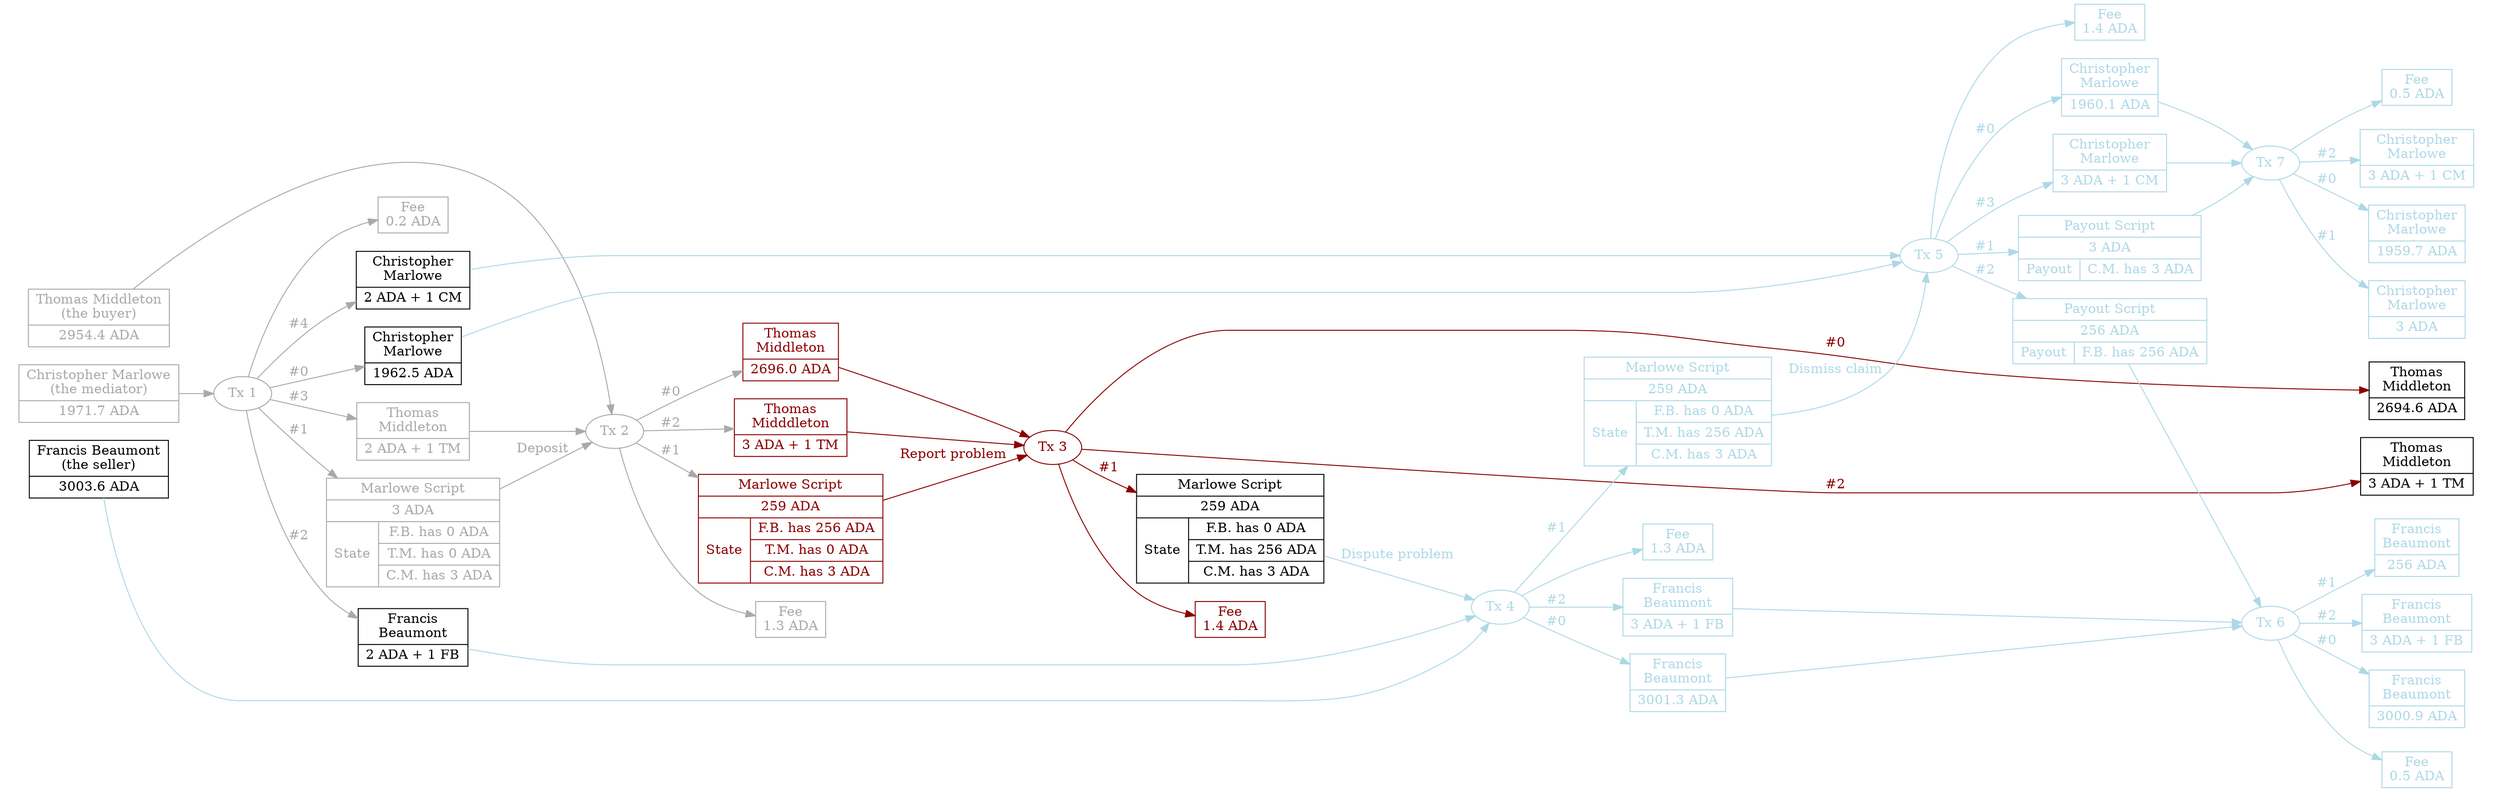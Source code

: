 digraph EscrowUtxos {


rankdir=LR

node [shape=record]


subgraph cluster_0m {

peripheries=0

Tx0MediatorAda [label="Christopher Marlowe\n(the mediator)|1971.7 ADA" color=darkgray fontcolor=darkgray]

Tx0SellerAda [label="Francis Beaumont\n(the seller)|3003.6 ADA" color=black fontcolor=black]

Tx0BuyerAda [label="Thomas Middleton\n(the buyer)|2954.4 ADA" color=darkgray fontcolor=darkgray]

}


Tx1 [shape=oval label="Tx 1" color=darkgray fontcolor=darkgray]

Tx0MediatorAda -> Tx1 [color=darkgray fontcolor=darkgray]


Tx1_1 [label="Marlowe Script|3 ADA|{State|{F.B. has 0 ADA|T.M. has 0 ADA|C.M. has 3 ADA}}" color=darkgray fontcolor=darkgray]

Tx1 -> Tx1_1 [label="#1" color=darkgray fontcolor=darkgray]


Tx1_0 [label="Christopher\nMarlowe|1962.5 ADA" color=black fontcolor=black]

Tx1 -> Tx1_0 [label="#0" color=darkgray fontcolor=darkgray]


Tx0MediatorToken [label="Christopher\nMarlowe|2 ADA + 1 CM" color=black fontcolor=black]

Tx1 -> Tx0MediatorToken [label="#4" color=darkgray fontcolor=darkgray]


Tx0SellerToken [label="Francis\nBeaumont|2 ADA + 1 FB" color=black fontcolor=black]

Tx1 -> Tx0SellerToken [label="#2" color=darkgray fontcolor=darkgray]


Tx0BuyerToken [label="Thomas\nMiddleton|2 ADA + 1 TM" color=darkgray fontcolor=darkgray]

Tx1 -> Tx0BuyerToken [label="#3" color=darkgray fontcolor=darkgray]


Tx1_Fee [label="Fee\n0.2 ADA" color=darkgray fontcolor=darkgray]

Tx1 -> Tx1_Fee [color=darkgray fontcolor=darkgray]


Tx2 [shape=oval label="Tx 2" color=darkgray fontcolor=darkgray]

Tx1_1 -> Tx2 [label="Deposit" color=darkgray fontcolor=darkgray]

Tx0BuyerAda -> Tx2 [color=darkgray fontcolor=darkgray]

Tx0BuyerToken -> Tx2 [color=darkgray fontcolor=darkgray]


subgraph cluster_2 {

peripheries=0

Tx2_0 [label="Thomas\nMiddleton|2696.0 ADA" color=darkred fontcolor=darkred]

Tx2_2 [label="Thomas\nMidddleton|3 ADA + 1 TM" color=darkred fontcolor=darkred]

}

Tx2 -> Tx2_0 [label="#0" color=darkgray fontcolor=darkgray]

Tx2 -> Tx2_2 [label="#2" color=darkgray fontcolor=darkgray]


Tx2_1 [label="Marlowe Script|259 ADA|{State|{F.B. has 256 ADA|T.M. has 0 ADA|C.M. has 3 ADA}}" color=darkred fontcolor=darkred]

Tx2 -> Tx2_1 [label="#1" color=darkgray fontcolor=darkgray]


Tx2_Fee [label="Fee\n1.3 ADA" color=darkgray fontcolor=darkgray]

Tx2 -> Tx2_Fee [color=darkgray fontcolor=darkgray]


Tx3 [shape=oval label="Tx 3" color=darkred fontcolor=darkred]

Tx2_1 -> Tx3 [label="Report problem" color=darkred fontcolor=darkred]

Tx2_0 -> Tx3 [color=darkred fontcolor=darkred]

Tx2_2 -> Tx3 [color=darkred fontcolor=darkred]


Tx3_1 [label="Marlowe Script|259 ADA|{State|{F.B. has 0 ADA|T.M. has 256 ADA|C.M. has 3 ADA}}" color=black fontcolor=black]

Tx3 -> Tx3_1 [label="#1" color=darkred fontcolor=darkred]


Tx3_Fee [label="Fee\n1.4 ADA" color=darkred fontcolor=darkred]

Tx3 -> Tx3_Fee [color=darkred fontcolor=darkred]


Tx4 [shape=oval label="Tx 4" color=lightblue fontcolor=lightblue]

Tx3_1 -> Tx4 [label="Dispute problem" color=lightblue fontcolor=lightblue]

Tx0SellerAda -> Tx4 [color=lightblue fontcolor=lightblue]

Tx0SellerToken -> Tx4 [color=lightblue fontcolor=lightblue]


subgraph cluster_4 {

peripheries=0

Tx4_0 [label="Francis\nBeaumont|3001.3 ADA" color=lightblue fontcolor=lightblue]

Tx4_2 [label="Francis\nBeaumont|3 ADA + 1 FB" color=lightblue fontcolor=lightblue]

}

Tx4 -> Tx4_0 [label="#0" color=lightblue fontcolor=lightblue]

Tx4 -> Tx4_2 [label="#2" color=lightblue fontcolor=lightblue]


Tx4_1 [label="Marlowe Script|259 ADA|{State|{F.B. has 0 ADA|T.M. has 256 ADA|C.M. has 3 ADA}}" color=lightblue fontcolor=lightblue]

Tx4 -> Tx4_1 [label="#1" color=lightblue fontcolor=lightblue]


Tx4_Fee [label="Fee\n1.3 ADA" color=lightblue fontcolor=lightblue]

Tx4 -> Tx4_Fee [color=lightblue fontcolor=lightblue]


Tx5 [shape=oval label="Tx 5" color=lightblue fontcolor=lightblue]

Tx4_1 -> Tx5 [label="Dismiss claim" color=lightblue fontcolor=lightblue]

Tx1_0 -> Tx5 [color=lightblue fontcolor=lightblue]

Tx0MediatorToken -> Tx5 [color=lightblue fontcolor=lightblue]


subgraph cluster_5 {

peripheries=0

Tx5_0 [label="Christopher\nMarlowe|1960.1 ADA" color=lightblue fontcolor=lightblue]

Tx5_3 [label="Christopher\nMarlowe|3 ADA + 1 CM" color=lightblue fontcolor=lightblue]

}

Tx5 -> Tx5_0 [label="#0" color=lightblue fontcolor=lightblue]

Tx5 -> Tx5_3 [label="#3" color=lightblue fontcolor=lightblue]


subgraph cluster_5p {

peripheries=0

Tx5_1 [label="Payout Script|3 ADA|{Payout|C.M. has 3 ADA}" color=lightblue fontcolor=lightblue]

Tx5_2 [label="Payout Script|256 ADA|{Payout|F.B. has 256 ADA}" color=lightblue fontcolor=lightblue]

}

Tx5 -> Tx5_1 [label="#1" color=lightblue fontcolor=lightblue]

Tx5 -> Tx5_2 [label="#2" color=lightblue fontcolor=lightblue]


Tx5_Fee [label="Fee\n1.4 ADA" color=lightblue fontcolor=lightblue]

Tx5 -> Tx5_Fee [color=lightblue fontcolor=lightblue]


Tx6 [shape=oval label="Tx 6" color=lightblue fontcolor=lightblue]

Tx4_0 -> Tx6 [color=lightblue fontcolor=lightblue]

Tx4_2 -> Tx6 [color=lightblue fontcolor=lightblue]

Tx5_2 -> Tx6 [color=lightblue fontcolor=lightblue]


Tx6_Fee [label="Fee\n0.5 ADA" color=lightblue fontcolor=lightblue]

Tx6 -> Tx6_Fee [color=lightblue fontcolor=lightblue]


Tx7 [shape=oval label="Tx 7" color=lightblue fontcolor=lightblue]

Tx5_0 -> Tx7 [color=lightblue fontcolor=lightblue]

Tx5_3 -> Tx7 [color=lightblue fontcolor=lightblue]

Tx5_1 -> Tx7 [color=lightblue fontcolor=lightblue]


Tx7_Fee [label="Fee\n0.5 ADA" color=lightblue fontcolor=lightblue]

Tx7 -> Tx7_Fee [color=lightblue fontcolor=lightblue]


subgraph cluster_x {

peripheries=0

  subgraph cluster_3 {

  peripheries=0

  Tx3_0 [label="Thomas\nMiddleton|2694.6 ADA" color=black fontcolor=black]

  Tx3_2 [label="Thomas\nMiddleton|3 ADA + 1 TM" color=black fontcolor=black]

  }

  subgraph cluster_6 {

  peripheries=0

  Tx6_0 [label="Francis\nBeaumont|3000.9 ADA" color=lightblue fontcolor=lightblue]

  Tx6_1 [label="Francis\nBeaumont|256 ADA" color=lightblue fontcolor=lightblue]

  Tx6_2 [label="Francis\nBeaumont|3 ADA + 1 FB" color=lightblue fontcolor=lightblue]

  }

  subgraph cluster_7 {

  peripheries=0

  Tx7_0 [label="Christopher\nMarlowe|1959.7 ADA" color=lightblue fontcolor=lightblue]

  Tx7_1 [label="Christopher\nMarlowe|3 ADA" color=lightblue fontcolor=lightblue]

  Tx7_2 [label="Christopher\nMarlowe|3 ADA + 1 CM" color=lightblue fontcolor=lightblue]

  }

}


Tx3 -> Tx3_0 [label="#0" color=darkred fontcolor=darkred]

Tx3 -> Tx3_2 [label="#2" color=darkred fontcolor=darkred]


Tx6 -> Tx6_0 [label="#0" color=lightblue fontcolor=lightblue]

Tx6 -> Tx6_1 [label="#1" color=lightblue fontcolor=lightblue]

Tx6 -> Tx6_2 [label="#2" color=lightblue fontcolor=lightblue]


Tx7 -> Tx7_0 [label="#0" color=lightblue fontcolor=lightblue]

Tx7 -> Tx7_1 [label="#1" color=lightblue fontcolor=lightblue]

Tx7 -> Tx7_2 [label="#2" color=lightblue fontcolor=lightblue]


}
